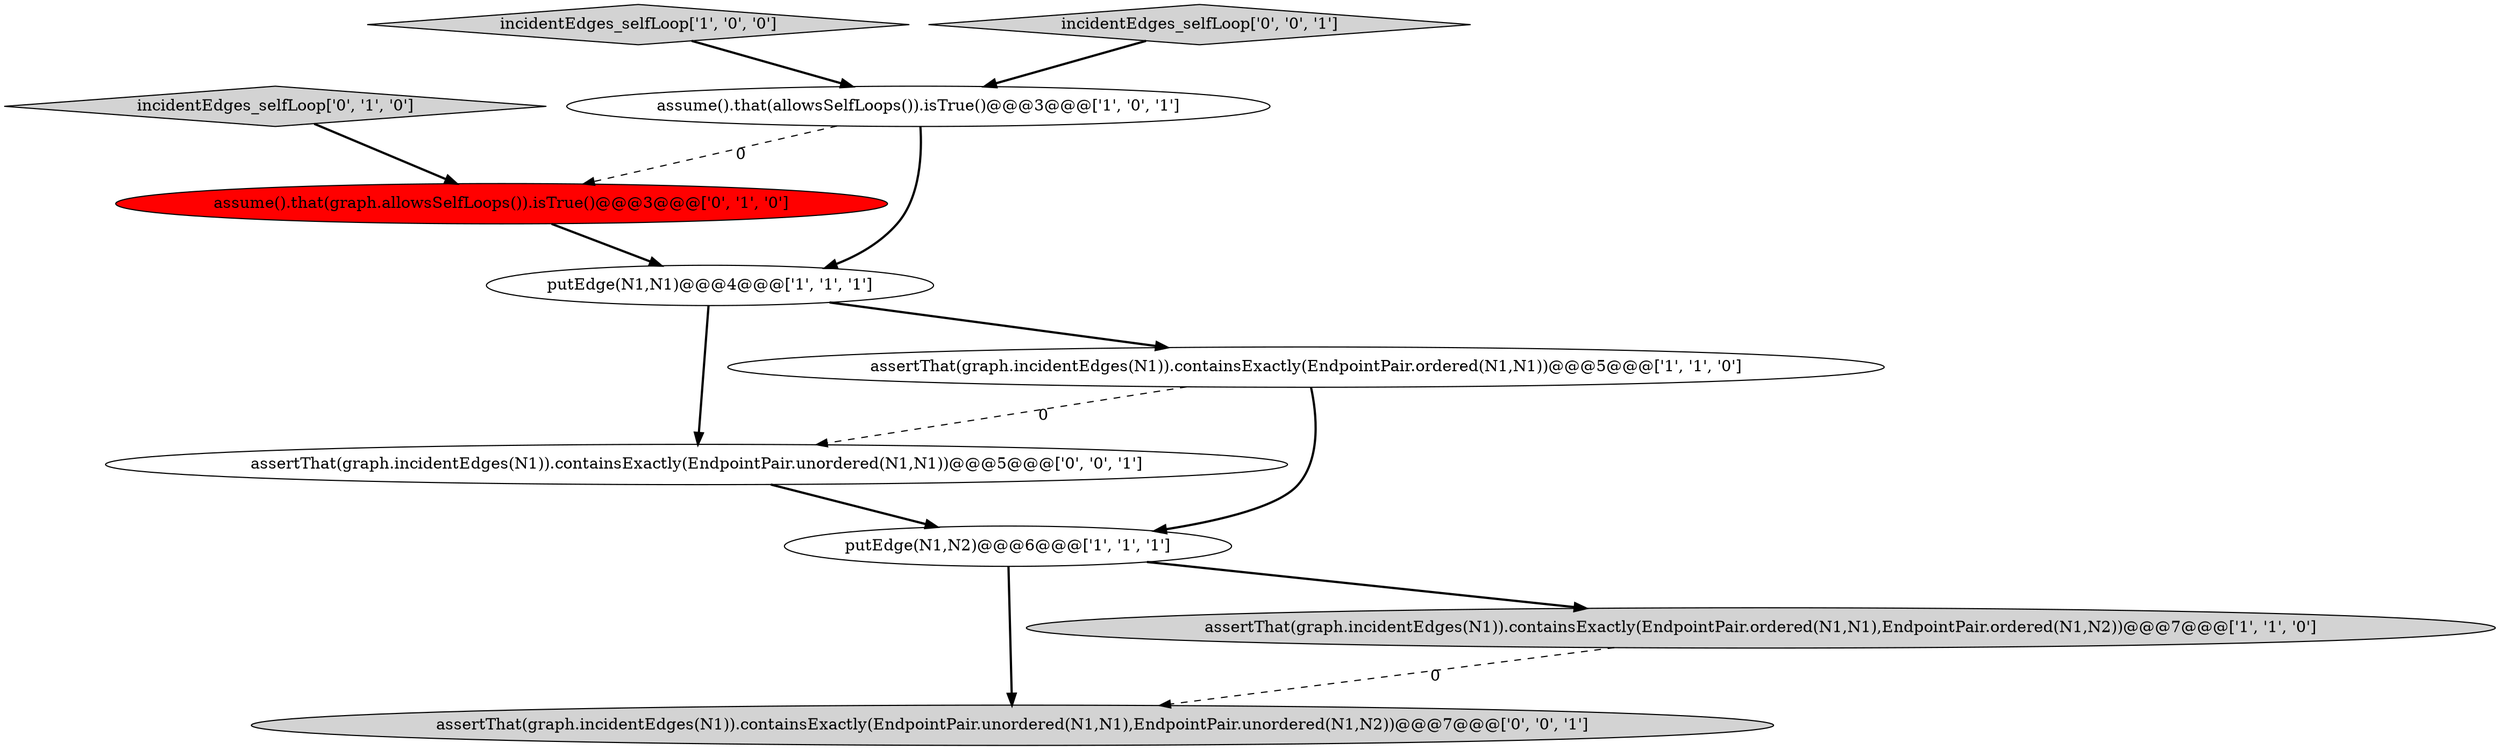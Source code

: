 digraph {
7 [style = filled, label = "incidentEdges_selfLoop['0', '1', '0']", fillcolor = lightgray, shape = diamond image = "AAA0AAABBB2BBB"];
6 [style = filled, label = "assume().that(graph.allowsSelfLoops()).isTrue()@@@3@@@['0', '1', '0']", fillcolor = red, shape = ellipse image = "AAA1AAABBB2BBB"];
0 [style = filled, label = "incidentEdges_selfLoop['1', '0', '0']", fillcolor = lightgray, shape = diamond image = "AAA0AAABBB1BBB"];
3 [style = filled, label = "putEdge(N1,N2)@@@6@@@['1', '1', '1']", fillcolor = white, shape = ellipse image = "AAA0AAABBB1BBB"];
5 [style = filled, label = "putEdge(N1,N1)@@@4@@@['1', '1', '1']", fillcolor = white, shape = ellipse image = "AAA0AAABBB1BBB"];
10 [style = filled, label = "assertThat(graph.incidentEdges(N1)).containsExactly(EndpointPair.unordered(N1,N1),EndpointPair.unordered(N1,N2))@@@7@@@['0', '0', '1']", fillcolor = lightgray, shape = ellipse image = "AAA0AAABBB3BBB"];
4 [style = filled, label = "assume().that(allowsSelfLoops()).isTrue()@@@3@@@['1', '0', '1']", fillcolor = white, shape = ellipse image = "AAA0AAABBB1BBB"];
8 [style = filled, label = "incidentEdges_selfLoop['0', '0', '1']", fillcolor = lightgray, shape = diamond image = "AAA0AAABBB3BBB"];
1 [style = filled, label = "assertThat(graph.incidentEdges(N1)).containsExactly(EndpointPair.ordered(N1,N1),EndpointPair.ordered(N1,N2))@@@7@@@['1', '1', '0']", fillcolor = lightgray, shape = ellipse image = "AAA0AAABBB1BBB"];
9 [style = filled, label = "assertThat(graph.incidentEdges(N1)).containsExactly(EndpointPair.unordered(N1,N1))@@@5@@@['0', '0', '1']", fillcolor = white, shape = ellipse image = "AAA0AAABBB3BBB"];
2 [style = filled, label = "assertThat(graph.incidentEdges(N1)).containsExactly(EndpointPair.ordered(N1,N1))@@@5@@@['1', '1', '0']", fillcolor = white, shape = ellipse image = "AAA0AAABBB1BBB"];
9->3 [style = bold, label=""];
3->10 [style = bold, label=""];
6->5 [style = bold, label=""];
5->2 [style = bold, label=""];
7->6 [style = bold, label=""];
8->4 [style = bold, label=""];
1->10 [style = dashed, label="0"];
3->1 [style = bold, label=""];
5->9 [style = bold, label=""];
4->6 [style = dashed, label="0"];
0->4 [style = bold, label=""];
2->9 [style = dashed, label="0"];
4->5 [style = bold, label=""];
2->3 [style = bold, label=""];
}
